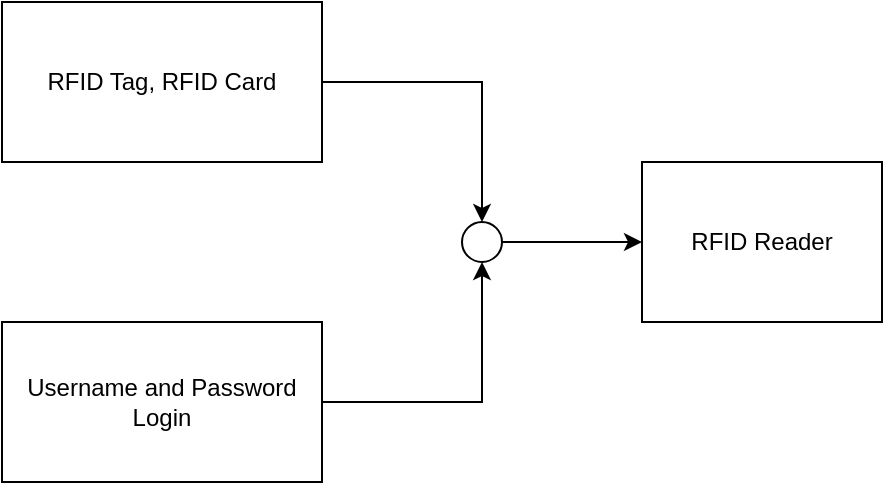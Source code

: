 <mxfile version="24.4.9" type="device">
  <diagram name="หน้า-1" id="wRy0d4V86tBtsUKXclSI">
    <mxGraphModel dx="1050" dy="522" grid="1" gridSize="10" guides="1" tooltips="1" connect="1" arrows="1" fold="1" page="1" pageScale="1" pageWidth="827" pageHeight="1169" math="0" shadow="0">
      <root>
        <mxCell id="0" />
        <mxCell id="1" parent="0" />
        <mxCell id="kljhpBqP5FRw1FykOc7d-8" style="edgeStyle=orthogonalEdgeStyle;rounded=0;orthogonalLoop=1;jettySize=auto;html=1;entryX=0.5;entryY=0;entryDx=0;entryDy=0;" parent="1" source="kljhpBqP5FRw1FykOc7d-1" target="kljhpBqP5FRw1FykOc7d-6" edge="1">
          <mxGeometry relative="1" as="geometry" />
        </mxCell>
        <mxCell id="kljhpBqP5FRw1FykOc7d-1" value="RFID Tag, RFID Card" style="rounded=0;whiteSpace=wrap;html=1;" parent="1" vertex="1">
          <mxGeometry x="40" y="80" width="160" height="80" as="geometry" />
        </mxCell>
        <mxCell id="kljhpBqP5FRw1FykOc7d-9" style="edgeStyle=orthogonalEdgeStyle;rounded=0;orthogonalLoop=1;jettySize=auto;html=1;entryX=0.5;entryY=1;entryDx=0;entryDy=0;" parent="1" source="kljhpBqP5FRw1FykOc7d-2" target="kljhpBqP5FRw1FykOc7d-6" edge="1">
          <mxGeometry relative="1" as="geometry" />
        </mxCell>
        <mxCell id="kljhpBqP5FRw1FykOc7d-2" value="Username and Password&lt;br&gt;Login" style="rounded=0;whiteSpace=wrap;html=1;" parent="1" vertex="1">
          <mxGeometry x="40" y="240" width="160" height="80" as="geometry" />
        </mxCell>
        <mxCell id="kljhpBqP5FRw1FykOc7d-3" value="RFID Reader" style="rounded=0;whiteSpace=wrap;html=1;" parent="1" vertex="1">
          <mxGeometry x="360" y="160" width="120" height="80" as="geometry" />
        </mxCell>
        <mxCell id="kljhpBqP5FRw1FykOc7d-7" style="edgeStyle=orthogonalEdgeStyle;rounded=0;orthogonalLoop=1;jettySize=auto;html=1;entryX=0;entryY=0.5;entryDx=0;entryDy=0;" parent="1" source="kljhpBqP5FRw1FykOc7d-6" target="kljhpBqP5FRw1FykOc7d-3" edge="1">
          <mxGeometry relative="1" as="geometry" />
        </mxCell>
        <mxCell id="kljhpBqP5FRw1FykOc7d-6" value="" style="ellipse;whiteSpace=wrap;html=1;aspect=fixed;" parent="1" vertex="1">
          <mxGeometry x="270" y="190" width="20" height="20" as="geometry" />
        </mxCell>
      </root>
    </mxGraphModel>
  </diagram>
</mxfile>
